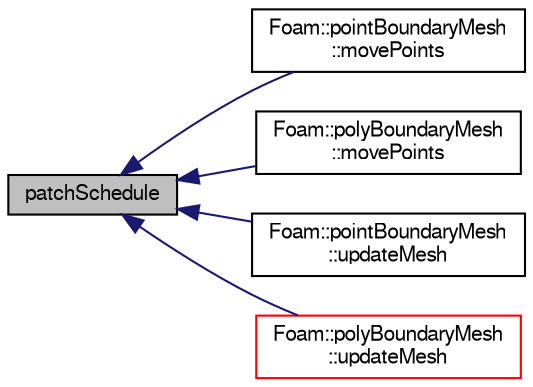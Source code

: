 digraph "patchSchedule"
{
  bgcolor="transparent";
  edge [fontname="FreeSans",fontsize="10",labelfontname="FreeSans",labelfontsize="10"];
  node [fontname="FreeSans",fontsize="10",shape=record];
  rankdir="LR";
  Node1 [label="patchSchedule",height=0.2,width=0.4,color="black", fillcolor="grey75", style="filled" fontcolor="black"];
  Node1 -> Node2 [dir="back",color="midnightblue",fontsize="10",style="solid",fontname="FreeSans"];
  Node2 [label="Foam::pointBoundaryMesh\l::movePoints",height=0.2,width=0.4,color="black",URL="$a01813.html#ab62834098bae1d3887f578c700754f39",tooltip="Correct polyBoundaryMesh after moving points. "];
  Node1 -> Node3 [dir="back",color="midnightblue",fontsize="10",style="solid",fontname="FreeSans"];
  Node3 [label="Foam::polyBoundaryMesh\l::movePoints",height=0.2,width=0.4,color="black",URL="$a01855.html#ab62834098bae1d3887f578c700754f39",tooltip="Correct polyBoundaryMesh after moving points. "];
  Node1 -> Node4 [dir="back",color="midnightblue",fontsize="10",style="solid",fontname="FreeSans"];
  Node4 [label="Foam::pointBoundaryMesh\l::updateMesh",height=0.2,width=0.4,color="black",URL="$a01813.html#ae5693a309a936ac1040dd48c2881677f",tooltip="Correct polyBoundaryMesh after topology update. "];
  Node1 -> Node5 [dir="back",color="midnightblue",fontsize="10",style="solid",fontname="FreeSans"];
  Node5 [label="Foam::polyBoundaryMesh\l::updateMesh",height=0.2,width=0.4,color="red",URL="$a01855.html#ae5693a309a936ac1040dd48c2881677f",tooltip="Correct polyBoundaryMesh after topology update. "];
}
